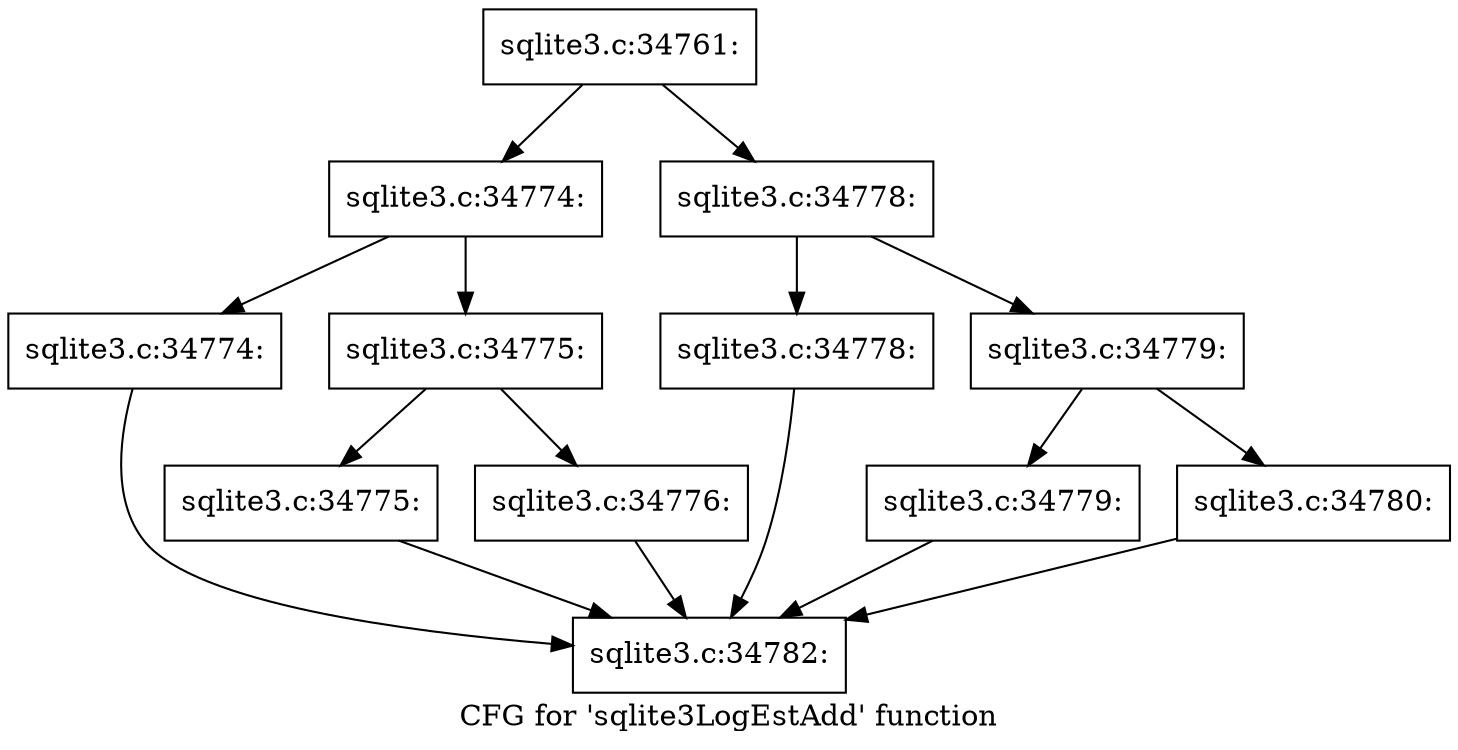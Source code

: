 digraph "CFG for 'sqlite3LogEstAdd' function" {
	label="CFG for 'sqlite3LogEstAdd' function";

	Node0x55c0f9472d90 [shape=record,label="{sqlite3.c:34761:}"];
	Node0x55c0f9472d90 -> Node0x55c0f94815f0;
	Node0x55c0f9472d90 -> Node0x55c0f94820e0;
	Node0x55c0f94815f0 [shape=record,label="{sqlite3.c:34774:}"];
	Node0x55c0f94815f0 -> Node0x55c0f9482560;
	Node0x55c0f94815f0 -> Node0x55c0f94825b0;
	Node0x55c0f9482560 [shape=record,label="{sqlite3.c:34774:}"];
	Node0x55c0f9482560 -> Node0x55c0f9472f10;
	Node0x55c0f94825b0 [shape=record,label="{sqlite3.c:34775:}"];
	Node0x55c0f94825b0 -> Node0x55c0f9482cb0;
	Node0x55c0f94825b0 -> Node0x55c0f9482d00;
	Node0x55c0f9482cb0 [shape=record,label="{sqlite3.c:34775:}"];
	Node0x55c0f9482cb0 -> Node0x55c0f9472f10;
	Node0x55c0f9482d00 [shape=record,label="{sqlite3.c:34776:}"];
	Node0x55c0f9482d00 -> Node0x55c0f9472f10;
	Node0x55c0f94820e0 [shape=record,label="{sqlite3.c:34778:}"];
	Node0x55c0f94820e0 -> Node0x55c0f9483fa0;
	Node0x55c0f94820e0 -> Node0x55c0f9483ff0;
	Node0x55c0f9483fa0 [shape=record,label="{sqlite3.c:34778:}"];
	Node0x55c0f9483fa0 -> Node0x55c0f9472f10;
	Node0x55c0f9483ff0 [shape=record,label="{sqlite3.c:34779:}"];
	Node0x55c0f9483ff0 -> Node0x55c0f9484760;
	Node0x55c0f9483ff0 -> Node0x55c0f94847b0;
	Node0x55c0f9484760 [shape=record,label="{sqlite3.c:34779:}"];
	Node0x55c0f9484760 -> Node0x55c0f9472f10;
	Node0x55c0f94847b0 [shape=record,label="{sqlite3.c:34780:}"];
	Node0x55c0f94847b0 -> Node0x55c0f9472f10;
	Node0x55c0f9472f10 [shape=record,label="{sqlite3.c:34782:}"];
}

